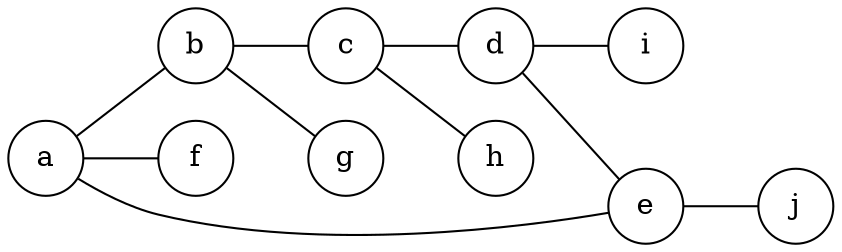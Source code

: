 graph
{
    node[shape=circle];
    rankdir=LR;
    a -- b -- c -- d -- e -- a;
    a -- f;
    b -- g;
    c -- h;
    d -- i;
    e -- j;
}
